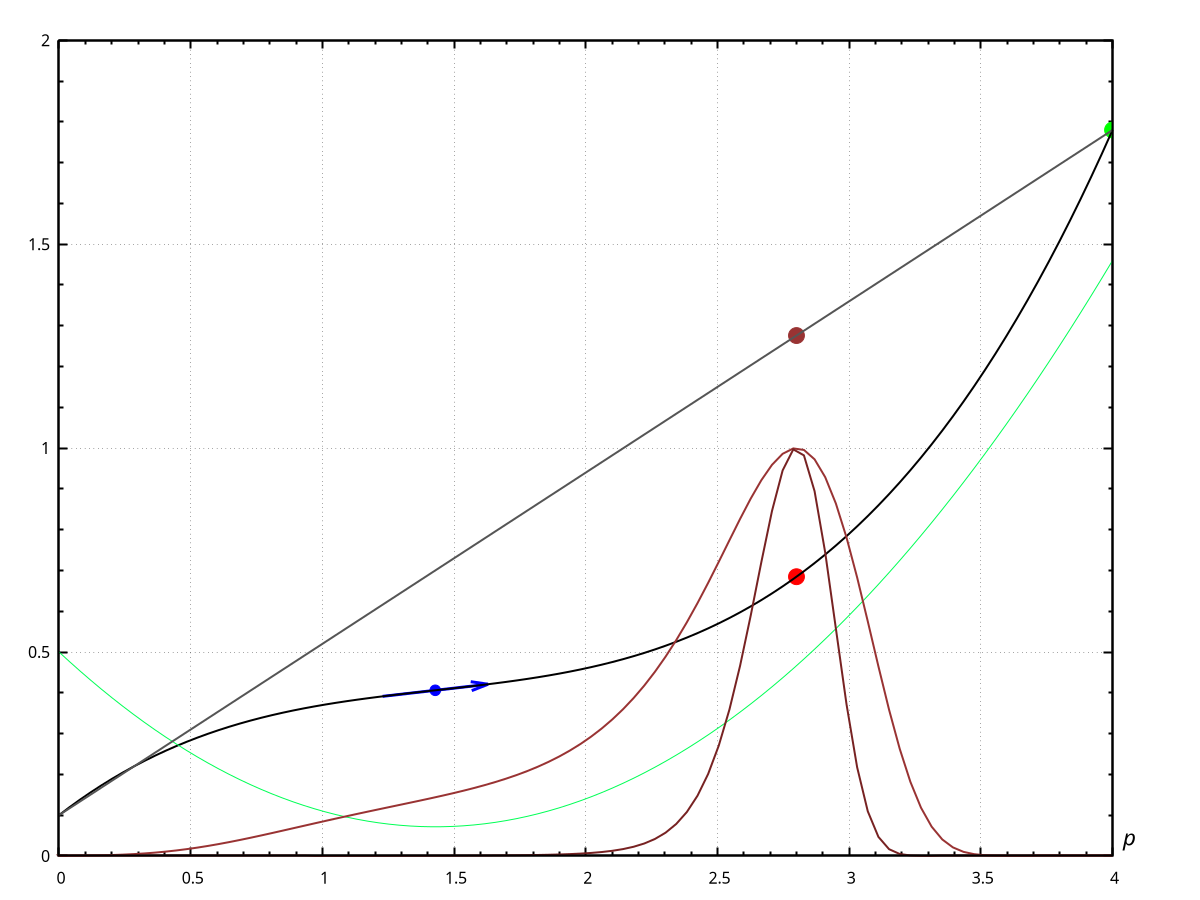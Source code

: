 #set terminal pngcairo enhanced mono notransparent font "PT Serif, 14" size 800,600
set terminal pngcairo enhanced color notransparent font "PT Serif, 16" size 800,600
set output "pq1.png"

set size 0.95,0.98
set grid lt rgb "#222222" lw 1 dashtype "_";
set border 15 lw 2;
set mxtics 5;
set mytics 5;

set key top right #; Right ; #width -12 ;
#set title "I({/Symbol t})";
set label 2 "{/:Italic*1.4 p}" at graph 1.01,0.02
set label 3 "{/:Italic*1.4 q}" at graph -0.07,1.03

# main curve
a3 = 0.07
a2 = -0.30
a1 = 0.5
a0 = 0.1

# pulse
p_p = 3.0
y_p = 0.5
w0 = 0.3

#q_gamma = 1.0;


f(x) = x * ( x * ( a3 * x  +  a2 )  +  a1 ) + a0;
dq(x) = 3 * a3 * x * x + 2 * a2 * x + a1;

p_min = 0.0;      p_max = 4.0;
q_min = f(p_min); q_max = f(p_max);
D_q = q_max - q_min;
a_q = D_q / (p_max - p_min);

# for arrow at min defivative
dlt_p = p_max / 20.0;
p_low_d = - a2 / ( 3 * a3 ); p_low_d_l = p_low_d - dlt_p; p_low_d_r = p_low_d + dlt_p;
q_low_d = f( p_low_d );      q_low_d_l = f( p_low_d_l );  q_low_d_r = f( p_low_d_r );
dq_low_d = dq( p_low_d );

p_o = 2.8; q_o = f(p_o);

s(p) = y_p * exp(-(p-p_p)*(p-p_p)/(w0*w0));

F(q,qg) = exp( - (q-q_o)**2 / qg**2 );


print "q_min = ", q_min,  "  q(", p_max, ") = ", q_max, " D_q = ", D_q;
print  "  q(", p_low_d, ") = ", q_low_d, " dq= ", dq_low_d;

set style line 1 lt rgb "black"   lw 2;
set style line 2 lt rgb "red"     lw 1 dashtype "-.-";
set style line 3 lt rgb "#00FF55" lw 1;
set style line 4 lt rgb "#555555" lw 2;
set style line 5 lt rgb "#993333" lw 2;
set style line 6 lt rgb "#772222" lw 2;

set object 1 circle center p_low_d,q_low_d   size 0.02 fc rgb "blue"    fillstyle solid;
set object 2 circle center p_max,q_max       size 0.03 fc rgb "green"   fillstyle solid;
set object 3 circle center p_o,q_o           size 0.03 fc rgb "red"     fillstyle solid;
set object 4 circle center p_o,q_min+a_q*p_o size 0.03 fc rgb "#993333" fillstyle solid;

set arrow 1 from p_low_d_l,q_low_d_l to p_low_d_r,q_low_d_r head lt rgb "blue" lw 3;

plot [0:p_max] [0:2] \
   f(x)           notitle w l ls 1, \
   dq(x)          notitle w l ls 3, \
   q_min + x*a_q  notitle w l ls 4, \
   F(f(x),0.2)    notitle w l ls 5, \
   F(f(x),0.1)    notitle w l ls 6;

#  f(x)+s(x)      notitle w l ls 2, \
